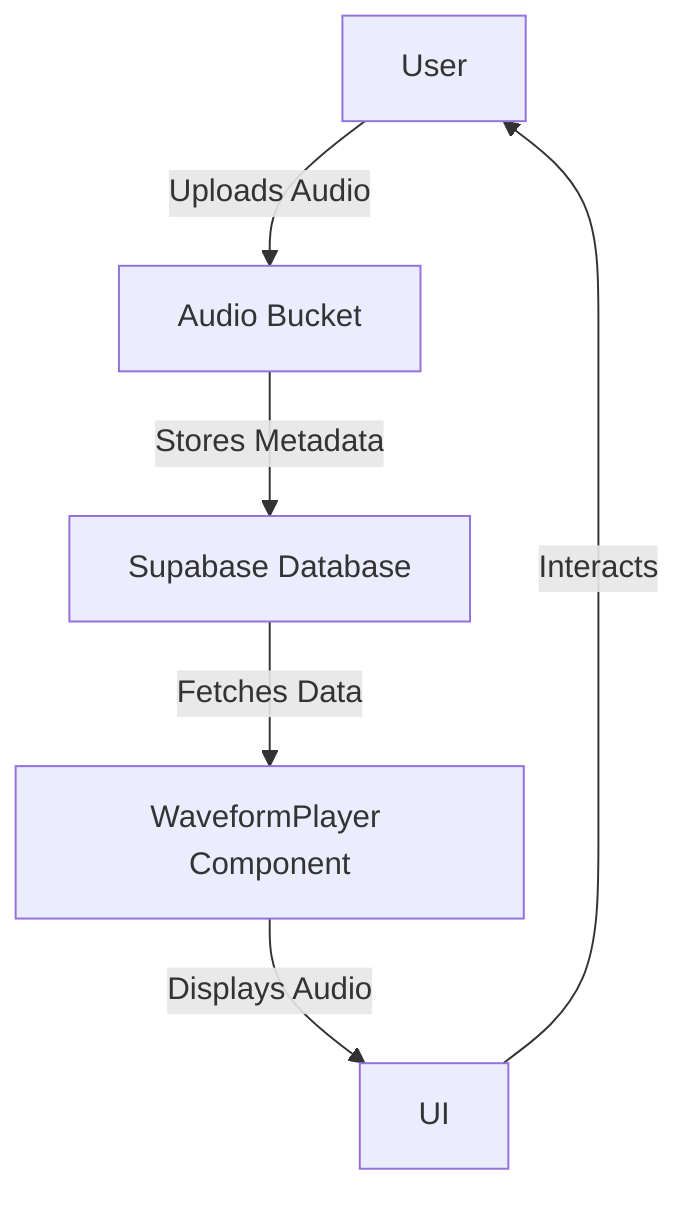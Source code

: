 graph TD
    A[User] -->|Uploads Audio| B[Audio Bucket]
    B -->|Stores Metadata| C[Supabase Database]
    C -->|Fetches Data| D[WaveformPlayer Component]
    D -->|Displays Audio| E[UI]
    E -->|Interacts| A